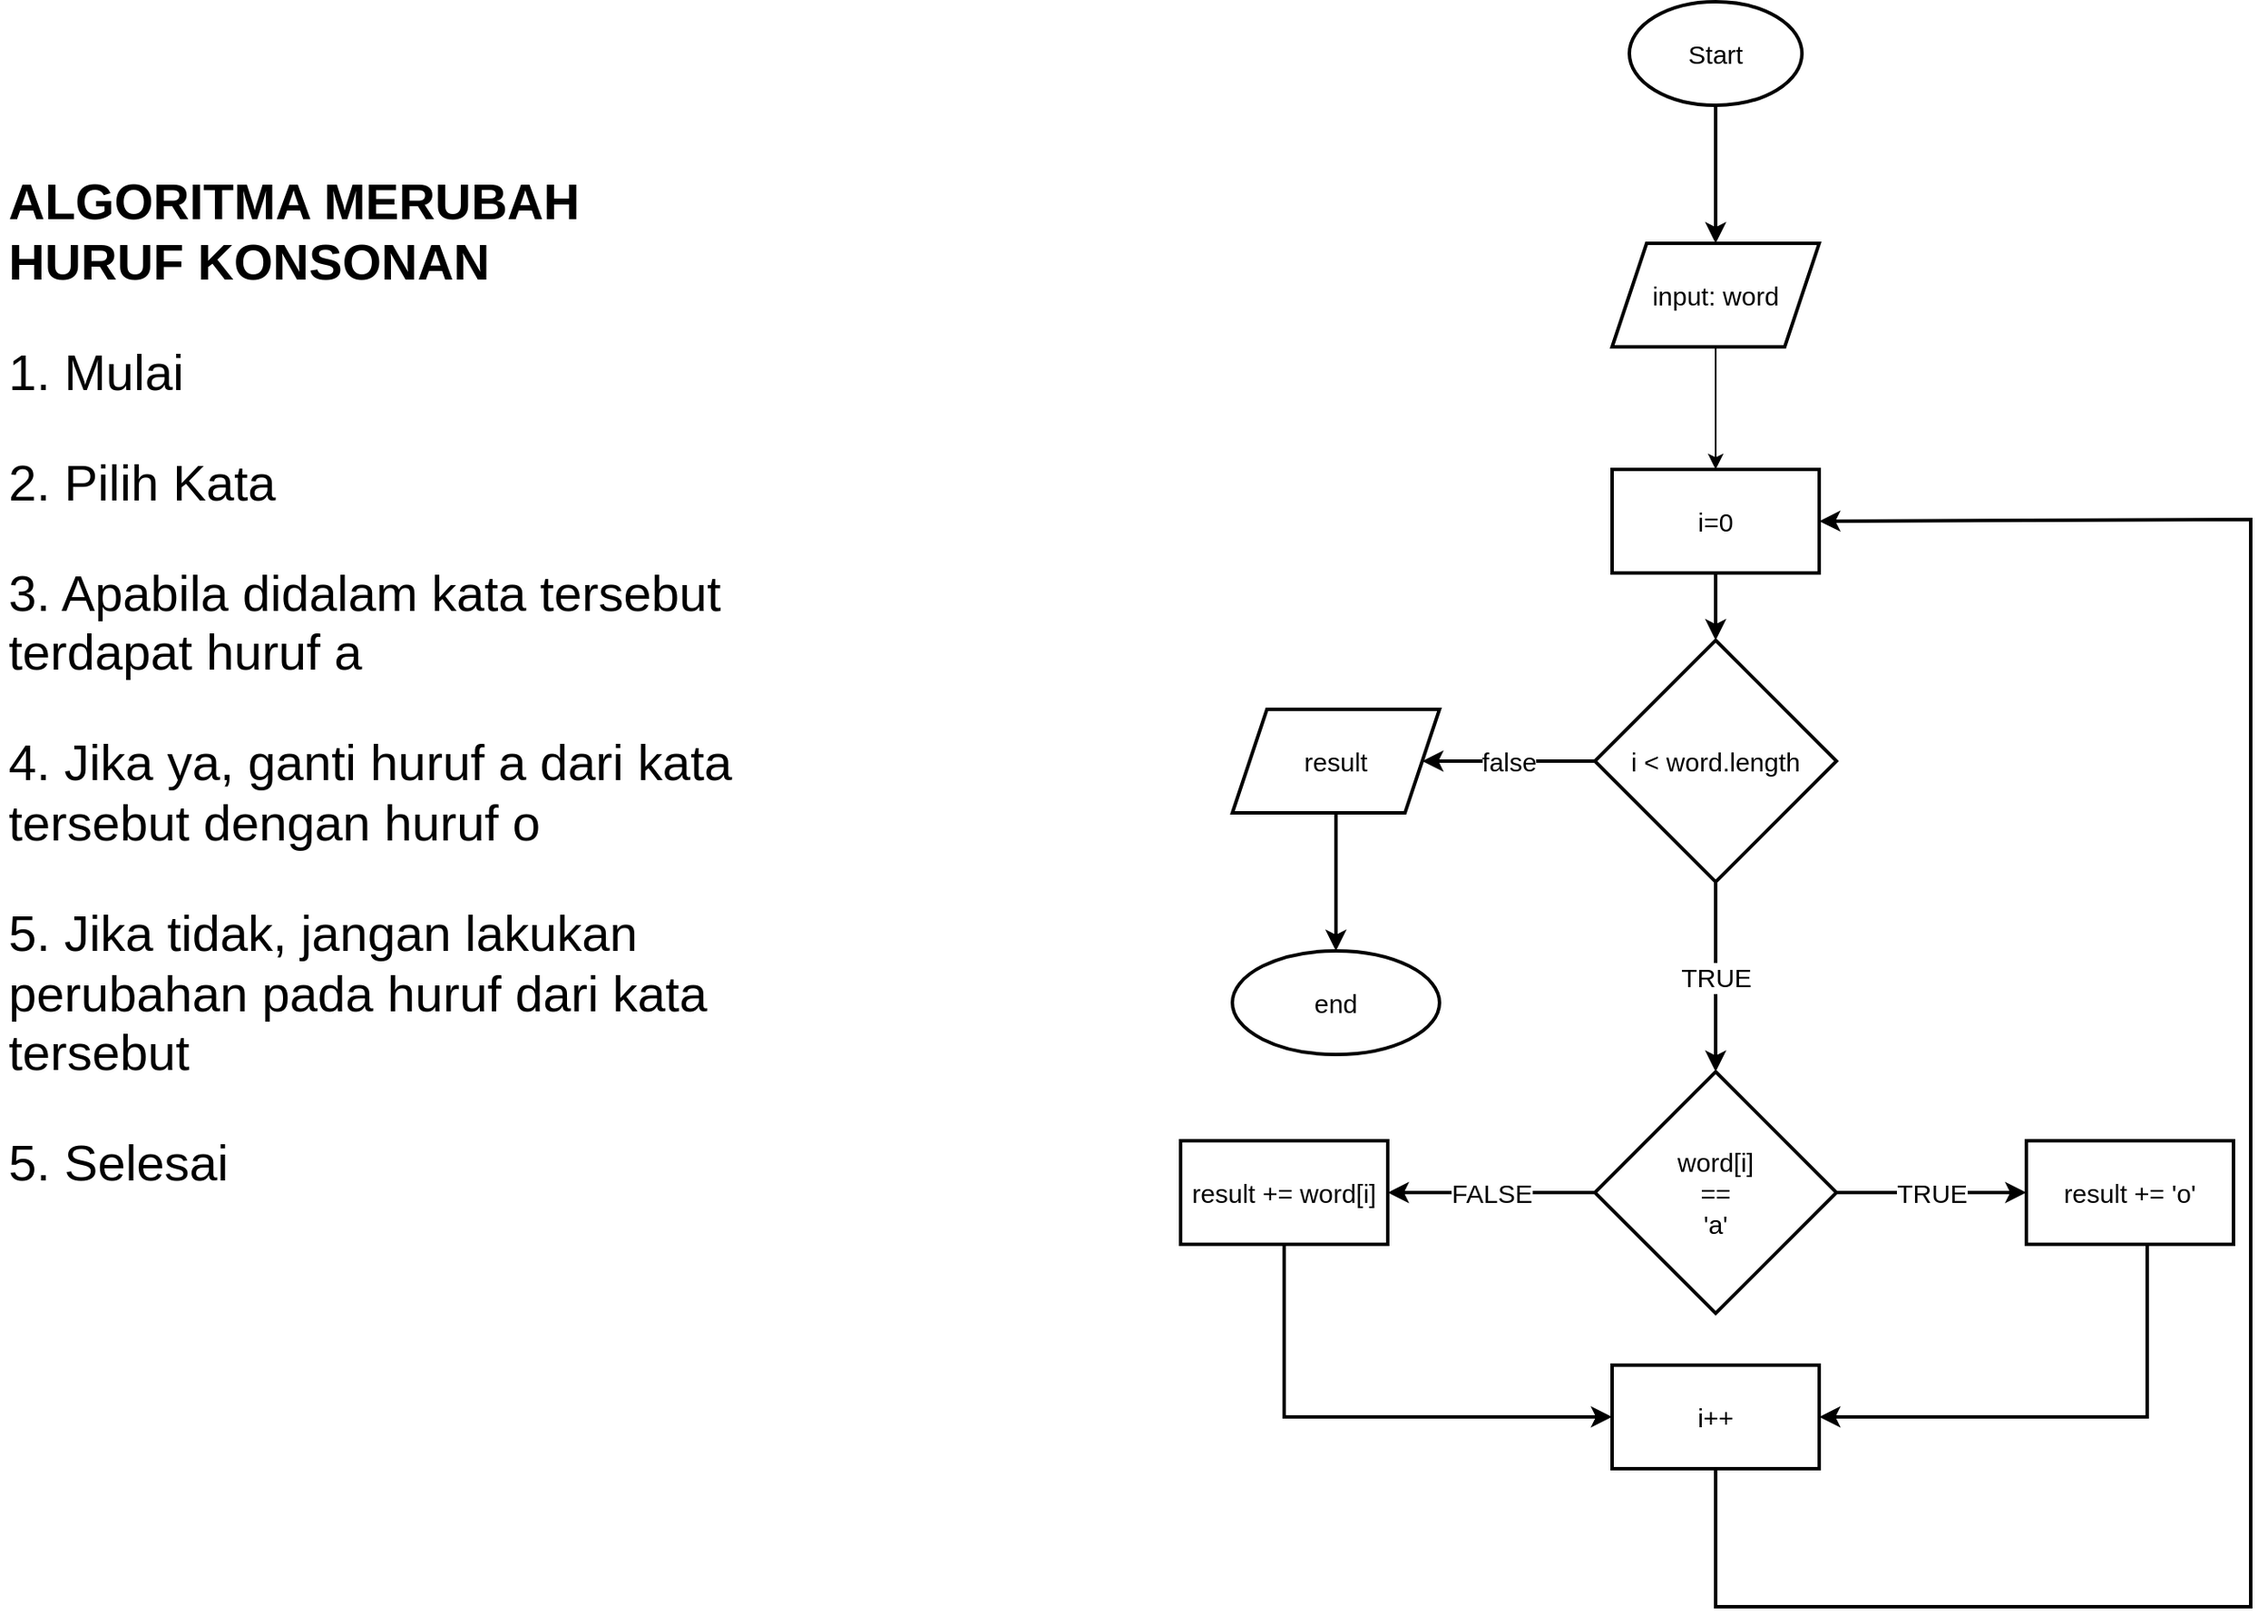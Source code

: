 <mxfile version="20.5.3" type="device"><diagram id="C5RBs43oDa-KdzZeNtuy" name="Page-1"><mxGraphModel dx="2756" dy="1093" grid="1" gridSize="10" guides="1" tooltips="1" connect="1" arrows="1" fold="1" page="1" pageScale="1" pageWidth="827" pageHeight="1169" math="0" shadow="0"><root><mxCell id="WIyWlLk6GJQsqaUBKTNV-0"/><mxCell id="WIyWlLk6GJQsqaUBKTNV-1" parent="WIyWlLk6GJQsqaUBKTNV-0"/><mxCell id="mI5PP6EpCTkrWxVZ7pTK-0" value="&lt;h1 style=&quot;font-size: 29px;&quot;&gt;&lt;font style=&quot;font-size: 29px;&quot;&gt;ALGORITMA MERUBAH HURUF KONSONAN&lt;/font&gt;&lt;/h1&gt;&lt;p style=&quot;font-size: 29px;&quot;&gt;&lt;font style=&quot;font-size: 29px;&quot;&gt;1. Mulai&lt;/font&gt;&lt;/p&gt;&lt;p style=&quot;font-size: 29px;&quot;&gt;&lt;font style=&quot;font-size: 29px;&quot;&gt;2. Pilih Kata&lt;/font&gt;&lt;/p&gt;&lt;p style=&quot;font-size: 29px;&quot;&gt;&lt;font style=&quot;font-size: 29px;&quot;&gt;3. Apabila didalam kata tersebut terdapat huruf a&lt;/font&gt;&lt;/p&gt;&lt;p style=&quot;font-size: 29px;&quot;&gt;&lt;font style=&quot;font-size: 29px;&quot;&gt;4. Jika ya, ganti huruf a dari kata tersebut dengan huruf o&lt;/font&gt;&lt;/p&gt;&lt;p style=&quot;font-size: 29px;&quot;&gt;&lt;font style=&quot;font-size: 29px;&quot;&gt;5. Jika tidak, jangan lakukan perubahan pada huruf dari kata tersebut&lt;/font&gt;&lt;/p&gt;&lt;p style=&quot;font-size: 29px;&quot;&gt;&lt;font style=&quot;font-size: 29px;&quot;&gt;5. Selesai&lt;/font&gt;&lt;/p&gt;" style="text;html=1;strokeColor=none;fillColor=none;spacing=5;spacingTop=-20;whiteSpace=wrap;overflow=hidden;rounded=0;" vertex="1" parent="WIyWlLk6GJQsqaUBKTNV-1"><mxGeometry x="-580" y="120" width="427.5" height="620" as="geometry"/></mxCell><mxCell id="mI5PP6EpCTkrWxVZ7pTK-1" value="" style="group" vertex="1" connectable="0" parent="WIyWlLk6GJQsqaUBKTNV-1"><mxGeometry x="104" y="30" width="620" height="930" as="geometry"/></mxCell><mxCell id="UPKNZFsaDmD6lfa7joEn-0" value="Start" style="strokeWidth=2;html=1;shape=mxgraph.flowchart.start_1;whiteSpace=wrap;fontSize=15;" parent="mI5PP6EpCTkrWxVZ7pTK-1" vertex="1"><mxGeometry x="260" width="100" height="60" as="geometry"/></mxCell><mxCell id="UPKNZFsaDmD6lfa7joEn-1" value="input: word" style="shape=parallelogram;perimeter=parallelogramPerimeter;whiteSpace=wrap;html=1;fixedSize=1;strokeWidth=2;fontSize=15;" parent="mI5PP6EpCTkrWxVZ7pTK-1" vertex="1"><mxGeometry x="250" y="140" width="120" height="60" as="geometry"/></mxCell><mxCell id="UPKNZFsaDmD6lfa7joEn-2" value="" style="edgeStyle=orthogonalEdgeStyle;rounded=0;orthogonalLoop=1;jettySize=auto;html=1;strokeWidth=2;fontSize=15;" parent="mI5PP6EpCTkrWxVZ7pTK-1" source="UPKNZFsaDmD6lfa7joEn-0" target="UPKNZFsaDmD6lfa7joEn-1" edge="1"><mxGeometry relative="1" as="geometry"/></mxCell><mxCell id="UPKNZFsaDmD6lfa7joEn-9" value="i=0" style="whiteSpace=wrap;html=1;fontSize=15;strokeWidth=2;" parent="mI5PP6EpCTkrWxVZ7pTK-1" vertex="1"><mxGeometry x="250" y="271" width="120" height="60" as="geometry"/></mxCell><mxCell id="8gcg3rs3m0og1CqLpuB1-0" value="" style="edgeStyle=orthogonalEdgeStyle;rounded=0;orthogonalLoop=1;jettySize=auto;html=1;" parent="mI5PP6EpCTkrWxVZ7pTK-1" source="UPKNZFsaDmD6lfa7joEn-1" target="UPKNZFsaDmD6lfa7joEn-9" edge="1"><mxGeometry relative="1" as="geometry"/></mxCell><mxCell id="UPKNZFsaDmD6lfa7joEn-11" value="i &amp;lt; word.length" style="rhombus;whiteSpace=wrap;html=1;fontSize=15;strokeWidth=2;" parent="mI5PP6EpCTkrWxVZ7pTK-1" vertex="1"><mxGeometry x="240" y="370" width="140" height="140" as="geometry"/></mxCell><mxCell id="UPKNZFsaDmD6lfa7joEn-12" value="" style="edgeStyle=orthogonalEdgeStyle;rounded=0;orthogonalLoop=1;jettySize=auto;html=1;strokeWidth=2;fontSize=15;" parent="mI5PP6EpCTkrWxVZ7pTK-1" source="UPKNZFsaDmD6lfa7joEn-9" target="UPKNZFsaDmD6lfa7joEn-11" edge="1"><mxGeometry relative="1" as="geometry"/></mxCell><mxCell id="UPKNZFsaDmD6lfa7joEn-13" value="result" style="shape=parallelogram;perimeter=parallelogramPerimeter;whiteSpace=wrap;html=1;fixedSize=1;fontSize=15;strokeWidth=2;" parent="mI5PP6EpCTkrWxVZ7pTK-1" vertex="1"><mxGeometry x="30" y="410" width="120" height="60" as="geometry"/></mxCell><mxCell id="UPKNZFsaDmD6lfa7joEn-14" value="false" style="edgeStyle=orthogonalEdgeStyle;rounded=0;orthogonalLoop=1;jettySize=auto;html=1;strokeWidth=2;fontSize=15;" parent="mI5PP6EpCTkrWxVZ7pTK-1" source="UPKNZFsaDmD6lfa7joEn-11" target="UPKNZFsaDmD6lfa7joEn-13" edge="1"><mxGeometry relative="1" as="geometry"/></mxCell><mxCell id="UPKNZFsaDmD6lfa7joEn-17" value="end" style="ellipse;whiteSpace=wrap;html=1;fontSize=15;strokeWidth=2;" parent="mI5PP6EpCTkrWxVZ7pTK-1" vertex="1"><mxGeometry x="30" y="550" width="120" height="60" as="geometry"/></mxCell><mxCell id="UPKNZFsaDmD6lfa7joEn-18" value="" style="edgeStyle=orthogonalEdgeStyle;rounded=0;orthogonalLoop=1;jettySize=auto;html=1;strokeWidth=2;fontSize=15;" parent="mI5PP6EpCTkrWxVZ7pTK-1" source="UPKNZFsaDmD6lfa7joEn-13" target="UPKNZFsaDmD6lfa7joEn-17" edge="1"><mxGeometry relative="1" as="geometry"/></mxCell><mxCell id="UPKNZFsaDmD6lfa7joEn-21" value="word[i]&lt;br style=&quot;font-size: 15px;&quot;&gt;==&lt;br style=&quot;font-size: 15px;&quot;&gt;'a'" style="rhombus;whiteSpace=wrap;html=1;fontSize=15;strokeWidth=2;" parent="mI5PP6EpCTkrWxVZ7pTK-1" vertex="1"><mxGeometry x="240" y="620" width="140" height="140" as="geometry"/></mxCell><mxCell id="UPKNZFsaDmD6lfa7joEn-22" value="TRUE" style="edgeStyle=orthogonalEdgeStyle;rounded=0;orthogonalLoop=1;jettySize=auto;html=1;strokeWidth=2;fontSize=15;" parent="mI5PP6EpCTkrWxVZ7pTK-1" source="UPKNZFsaDmD6lfa7joEn-11" target="UPKNZFsaDmD6lfa7joEn-21" edge="1"><mxGeometry relative="1" as="geometry"/></mxCell><mxCell id="UPKNZFsaDmD6lfa7joEn-23" value="result += 'o'" style="whiteSpace=wrap;html=1;fontSize=15;strokeWidth=2;" parent="mI5PP6EpCTkrWxVZ7pTK-1" vertex="1"><mxGeometry x="490" y="660" width="120" height="60" as="geometry"/></mxCell><mxCell id="UPKNZFsaDmD6lfa7joEn-24" value="TRUE" style="edgeStyle=orthogonalEdgeStyle;rounded=0;orthogonalLoop=1;jettySize=auto;html=1;strokeWidth=2;fontSize=15;" parent="mI5PP6EpCTkrWxVZ7pTK-1" source="UPKNZFsaDmD6lfa7joEn-21" target="UPKNZFsaDmD6lfa7joEn-23" edge="1"><mxGeometry relative="1" as="geometry"/></mxCell><mxCell id="UPKNZFsaDmD6lfa7joEn-27" value="result += word[i]" style="whiteSpace=wrap;html=1;fontSize=15;strokeWidth=2;" parent="mI5PP6EpCTkrWxVZ7pTK-1" vertex="1"><mxGeometry y="660" width="120" height="60" as="geometry"/></mxCell><mxCell id="UPKNZFsaDmD6lfa7joEn-28" value="FALSE" style="edgeStyle=orthogonalEdgeStyle;rounded=0;orthogonalLoop=1;jettySize=auto;html=1;strokeWidth=2;fontSize=15;" parent="mI5PP6EpCTkrWxVZ7pTK-1" source="UPKNZFsaDmD6lfa7joEn-21" target="UPKNZFsaDmD6lfa7joEn-27" edge="1"><mxGeometry relative="1" as="geometry"/></mxCell><mxCell id="UPKNZFsaDmD6lfa7joEn-31" value="i++" style="rounded=0;whiteSpace=wrap;html=1;strokeWidth=2;fontSize=15;" parent="mI5PP6EpCTkrWxVZ7pTK-1" vertex="1"><mxGeometry x="250" y="790" width="120" height="60" as="geometry"/></mxCell><mxCell id="UPKNZFsaDmD6lfa7joEn-33" value="" style="endArrow=classic;html=1;rounded=0;strokeWidth=2;fontSize=15;entryX=1;entryY=0.5;entryDx=0;entryDy=0;" parent="mI5PP6EpCTkrWxVZ7pTK-1" target="UPKNZFsaDmD6lfa7joEn-31" edge="1"><mxGeometry width="50" height="50" relative="1" as="geometry"><mxPoint x="560" y="720" as="sourcePoint"/><mxPoint x="430" y="820" as="targetPoint"/><Array as="points"><mxPoint x="560" y="820"/></Array></mxGeometry></mxCell><mxCell id="UPKNZFsaDmD6lfa7joEn-34" value="" style="endArrow=classic;html=1;rounded=0;strokeWidth=2;fontSize=15;entryX=0;entryY=0.5;entryDx=0;entryDy=0;" parent="mI5PP6EpCTkrWxVZ7pTK-1" target="UPKNZFsaDmD6lfa7joEn-31" edge="1"><mxGeometry width="50" height="50" relative="1" as="geometry"><mxPoint x="60" y="720" as="sourcePoint"/><mxPoint x="220" y="820" as="targetPoint"/><Array as="points"><mxPoint x="60" y="820"/></Array></mxGeometry></mxCell><mxCell id="UPKNZFsaDmD6lfa7joEn-35" value="" style="endArrow=classic;html=1;rounded=0;strokeWidth=2;fontSize=15;exitX=0.5;exitY=1;exitDx=0;exitDy=0;entryX=1;entryY=0.5;entryDx=0;entryDy=0;" parent="mI5PP6EpCTkrWxVZ7pTK-1" source="UPKNZFsaDmD6lfa7joEn-31" target="UPKNZFsaDmD6lfa7joEn-9" edge="1"><mxGeometry width="50" height="50" relative="1" as="geometry"><mxPoint x="320" y="690" as="sourcePoint"/><mxPoint x="390" y="340" as="targetPoint"/><Array as="points"><mxPoint x="310" y="930"/><mxPoint x="620" y="930"/><mxPoint x="620" y="300"/></Array></mxGeometry></mxCell></root></mxGraphModel></diagram></mxfile>